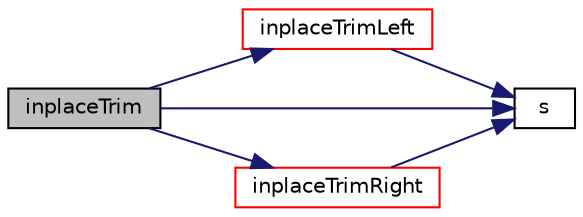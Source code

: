 digraph "inplaceTrim"
{
  bgcolor="transparent";
  edge [fontname="Helvetica",fontsize="10",labelfontname="Helvetica",labelfontsize="10"];
  node [fontname="Helvetica",fontsize="10",shape=record];
  rankdir="LR";
  Node1 [label="inplaceTrim",height=0.2,width=0.4,color="black", fillcolor="grey75", style="filled", fontcolor="black"];
  Node1 -> Node2 [color="midnightblue",fontsize="10",style="solid",fontname="Helvetica"];
  Node2 [label="inplaceTrimLeft",height=0.2,width=0.4,color="red",URL="$a11027.html#afa4a449abe8c1e46b109802919d0f1c5",tooltip="Trim leading whitespace inplace. "];
  Node2 -> Node3 [color="midnightblue",fontsize="10",style="solid",fontname="Helvetica"];
  Node3 [label="s",height=0.2,width=0.4,color="black",URL="$a04423.html#a6d6b99210a64ad23792eb7a3b0411c42"];
  Node1 -> Node4 [color="midnightblue",fontsize="10",style="solid",fontname="Helvetica"];
  Node4 [label="inplaceTrimRight",height=0.2,width=0.4,color="red",URL="$a11027.html#a234819fd3bc3b043a6647175bf52e712",tooltip="Trim trailing whitespace inplace. "];
  Node4 -> Node3 [color="midnightblue",fontsize="10",style="solid",fontname="Helvetica"];
  Node1 -> Node3 [color="midnightblue",fontsize="10",style="solid",fontname="Helvetica"];
}
